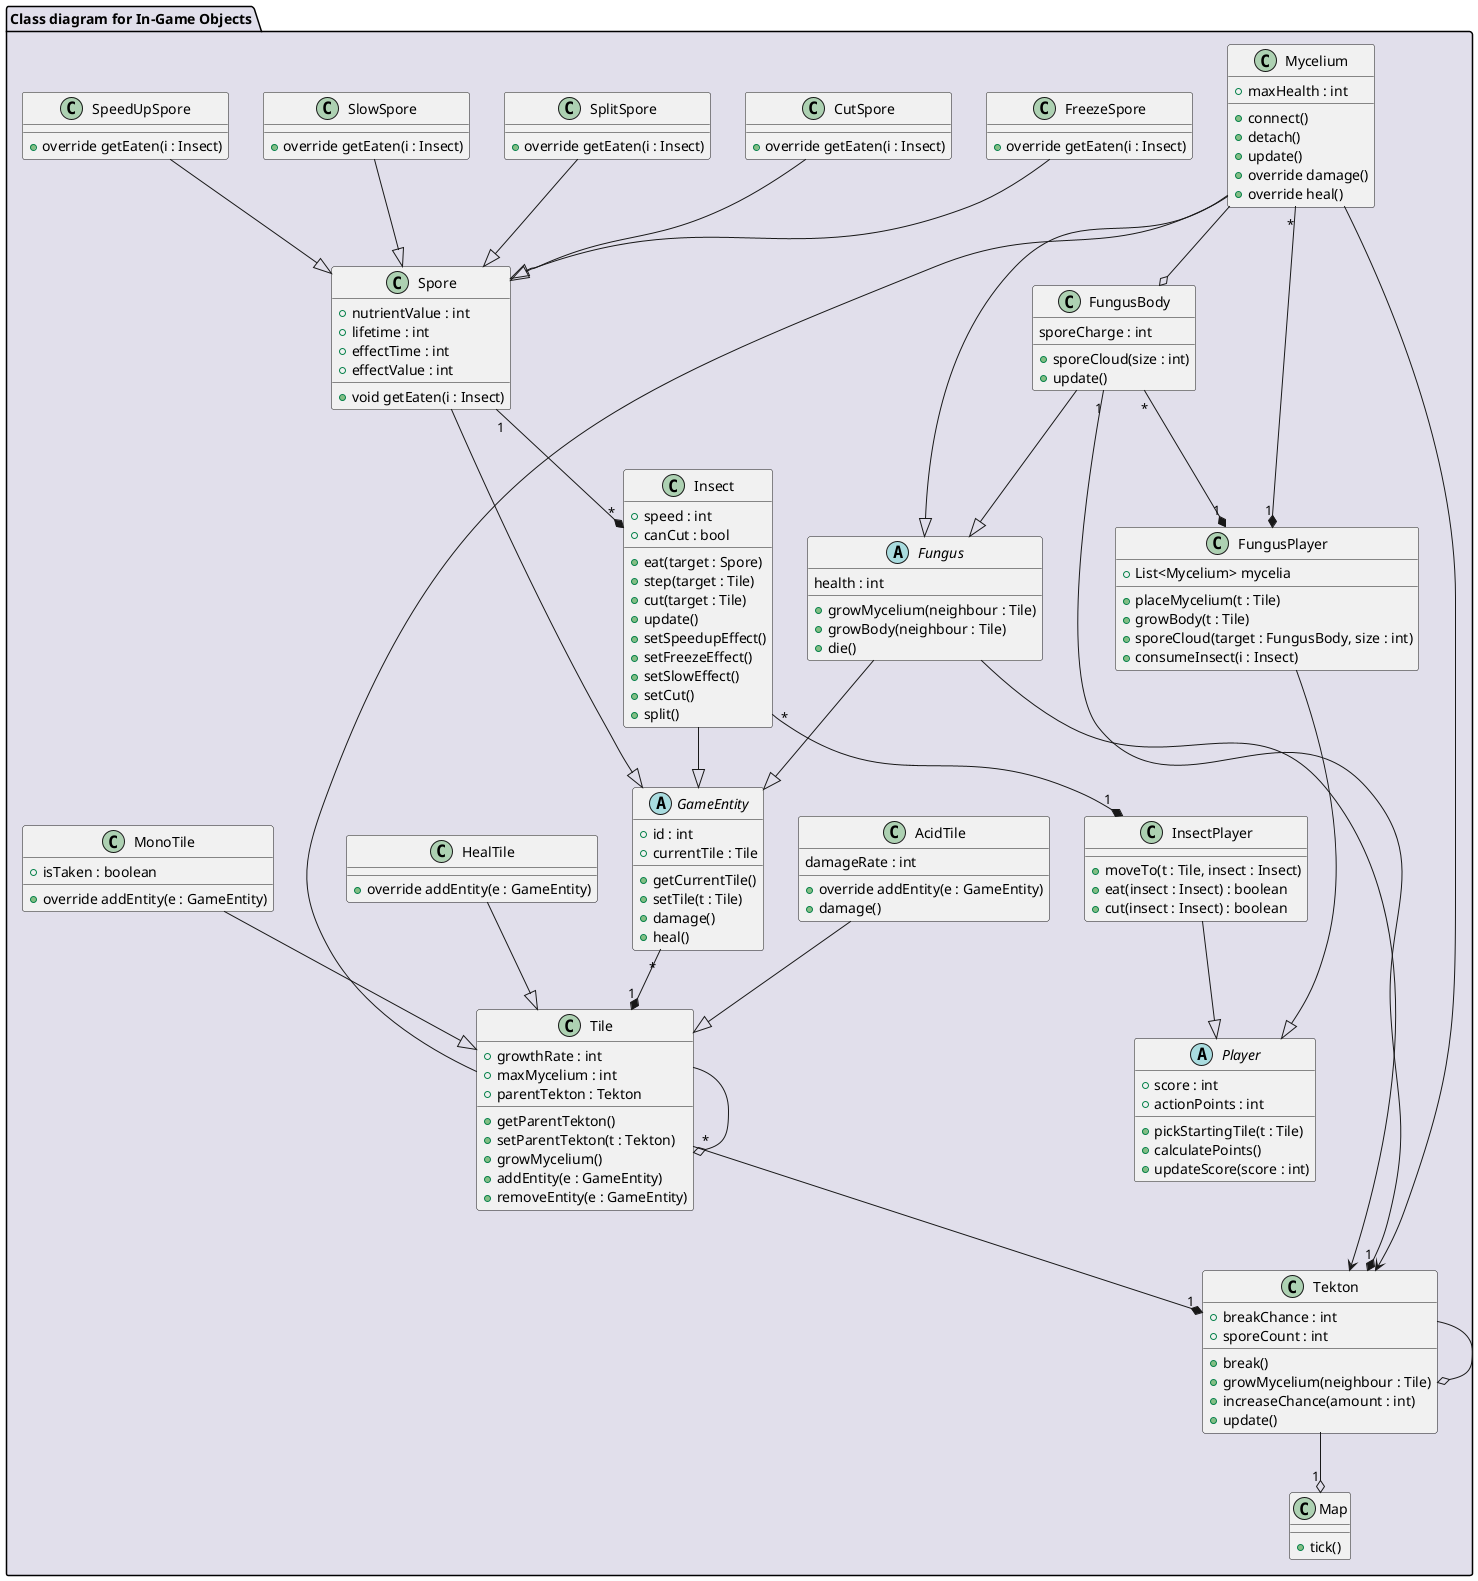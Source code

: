 @startuml CD_InGameObjects

package "Class diagram for In-Game Objects" #E1DFEB {
    
    'world elements'

    class Map {
        + tick()
    }

    class Tekton {
        + breakChance : int
        + sporeCount : int
        + break()
        + growMycelium(neighbour : Tile)
        + increaseChance(amount : int)
        + update()
    }

    class Tile {
        + growthRate : int
        + maxMycelium : int
        + parentTekton : Tekton
        + getParentTekton()
        + setParentTekton(t : Tekton)
        + growMycelium()
        + addEntity(e : GameEntity)
        + removeEntity(e : GameEntity)
    }

    class MonoTile {
        + isTaken : boolean
        + override addEntity(e : GameEntity)
    }

    class AcidTile {
        damageRate : int
        + override addEntity(e : GameEntity)
        + damage()
    }

    class HealTile {
        + override addEntity(e : GameEntity)
    }
    'interactive elements'

    abstract class GameEntity {
        + id : int
        + currentTile : Tile
        + getCurrentTile()
        + setTile(t : Tile)
        + damage()
        + heal()
    }

    class Mycelium {
        + maxHealth : int
        + connect()
        + detach()
        + update()
        + override damage()
        + override heal()
    }

    class Spore {
        + nutrientValue : int
        + lifetime : int
        + effectTime : int
        + effectValue : int
        + void getEaten(i : Insect)
    }

    class SlowSpore {
        + override getEaten(i : Insect)
    }

    class SpeedUpSpore {
        + override getEaten(i : Insect)
    }

    class FreezeSpore {
        + override getEaten(i : Insect)
    }

    class CutSpore {
        + override getEaten(i : Insect)
    }

    class SplitSpore {
        + override getEaten(i : Insect)
    }

    'playable elements'

    abstract class Player {
        + score : int
        + actionPoints : int
        + pickStartingTile(t : Tile)
        + calculatePoints()
        + updateScore(score : int)
    }


    class FungusPlayer {
        + List<Mycelium> mycelia
        + placeMycelium(t : Tile)
        + growBody(t : Tile)
        + sporeCloud(target : FungusBody, size : int)
        + consumeInsect(i : Insect)
    }

    abstract class Fungus {
        health : int
        + growMycelium(neighbour : Tile)
        + growBody(neighbour : Tile)
        + die()
    }

    class FungusBody {
        sporeCharge : int
        + sporeCloud(size : int)
        + update()
    }
    
    class InsectPlayer {
        + moveTo(t : Tile, insect : Insect)
        + eat(insect : Insect) : boolean
        + cut(insect : Insect) : boolean
    }

    class Insect {
        + speed : int
        + canCut : bool
        + eat(target : Spore)
        + step(target : Tile)
        + cut(target : Tile)
        + update()
        + setSpeedupEffect()
        + setFreezeEffect()
        + setSlowEffect()
        + setCut()
        + split()
    }

    'connections'

    Spore --|> GameEntity
    Fungus --|> GameEntity
    Insect --|> GameEntity

    Mycelium --o FungusBody

    SlowSpore --|> Spore
    FreezeSpore --|> Spore
    SpeedUpSpore --|> Spore
    CutSpore --|> Spore
    SplitSpore --|> Spore

    Tekton --o "1" Map
    FungusBody "1" --* "1" Tekton
    Fungus --> Tekton
    Mycelium --> Tekton
    Tile "*" --* "1" Tekton

    MonoTile --|> Tile
    AcidTile --|> Tile
    HealTile --|> Tile
    
    Mycelium --|> Fungus
    FungusBody --|> Fungus
    GameEntity "*" --* "1" Tile
    Tile  --o  Tile
    Tekton --o Tekton
    FungusPlayer --|> Player
    Mycelium "*" --* "1" FungusPlayer
    InsectPlayer --|> Player
    Insect "*" --* "1" InsectPlayer
    FungusBody "*" --* "1" FungusPlayer
    Spore "1" --* "*" Insect
    Mycelium  -- Tile
}

@enduml
